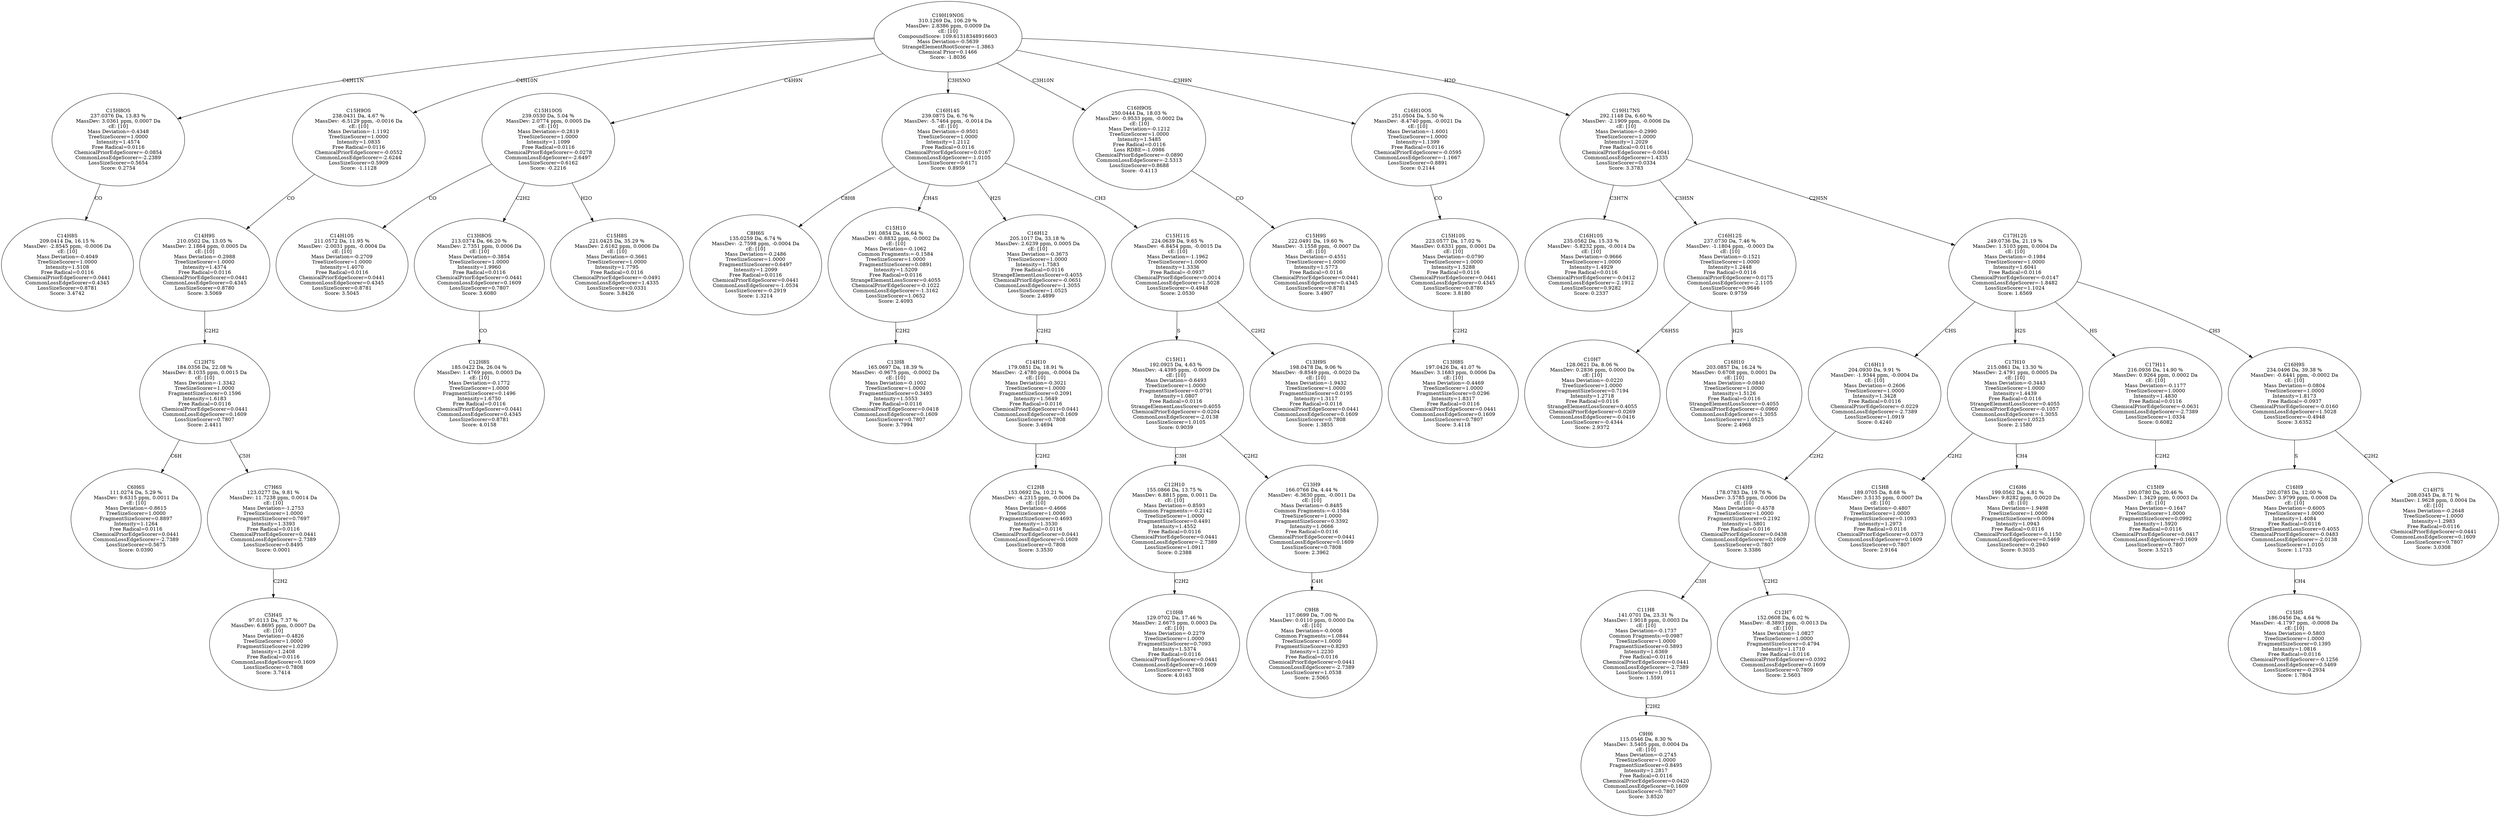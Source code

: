 strict digraph {
v1 [label="C14H8S\n209.0414 Da, 16.15 %\nMassDev: -2.8545 ppm, -0.0006 Da\ncE: [10]\nMass Deviation=-0.4049\nTreeSizeScorer=1.0000\nIntensity=1.5108\nFree Radical=0.0116\nChemicalPriorEdgeScorer=0.0441\nCommonLossEdgeScorer=0.4345\nLossSizeScorer=0.8781\nScore: 3.4742"];
v2 [label="C15H8OS\n237.0376 Da, 13.83 %\nMassDev: 3.0361 ppm, 0.0007 Da\ncE: [10]\nMass Deviation=-0.4348\nTreeSizeScorer=1.0000\nIntensity=1.4574\nFree Radical=0.0116\nChemicalPriorEdgeScorer=-0.0854\nCommonLossEdgeScorer=-2.2389\nLossSizeScorer=0.5654\nScore: 0.2754"];
v3 [label="C6H6S\n111.0274 Da, 5.29 %\nMassDev: 9.6315 ppm, 0.0011 Da\ncE: [10]\nMass Deviation=-0.8615\nTreeSizeScorer=1.0000\nFragmentSizeScorer=0.8897\nIntensity=1.1264\nFree Radical=0.0116\nChemicalPriorEdgeScorer=0.0441\nCommonLossEdgeScorer=-2.7389\nLossSizeScorer=0.5675\nScore: 0.0390"];
v4 [label="C5H4S\n97.0113 Da, 7.37 %\nMassDev: 6.8695 ppm, 0.0007 Da\ncE: [10]\nMass Deviation=-0.4826\nTreeSizeScorer=1.0000\nFragmentSizeScorer=1.0299\nIntensity=1.2408\nFree Radical=0.0116\nCommonLossEdgeScorer=0.1609\nLossSizeScorer=0.7808\nScore: 3.7414"];
v5 [label="C7H6S\n123.0277 Da, 9.81 %\nMassDev: 11.7238 ppm, 0.0014 Da\ncE: [10]\nMass Deviation=-1.2753\nTreeSizeScorer=1.0000\nFragmentSizeScorer=0.7697\nIntensity=1.3393\nFree Radical=0.0116\nChemicalPriorEdgeScorer=0.0441\nCommonLossEdgeScorer=-2.7389\nLossSizeScorer=0.8495\nScore: 0.0001"];
v6 [label="C12H7S\n184.0356 Da, 22.08 %\nMassDev: 8.1035 ppm, 0.0015 Da\ncE: [10]\nMass Deviation=-1.3342\nTreeSizeScorer=1.0000\nFragmentSizeScorer=0.1596\nIntensity=1.6183\nFree Radical=0.0116\nChemicalPriorEdgeScorer=0.0441\nCommonLossEdgeScorer=0.1609\nLossSizeScorer=0.7807\nScore: 2.4411"];
v7 [label="C14H9S\n210.0502 Da, 13.05 %\nMassDev: 2.1864 ppm, 0.0005 Da\ncE: [10]\nMass Deviation=-0.2988\nTreeSizeScorer=1.0000\nIntensity=1.4374\nFree Radical=0.0116\nChemicalPriorEdgeScorer=0.0441\nCommonLossEdgeScorer=0.4345\nLossSizeScorer=0.8780\nScore: 3.5069"];
v8 [label="C15H9OS\n238.0431 Da, 4.67 %\nMassDev: -6.5129 ppm, -0.0016 Da\ncE: [10]\nMass Deviation=-1.1192\nTreeSizeScorer=1.0000\nIntensity=1.0835\nFree Radical=0.0116\nChemicalPriorEdgeScorer=-0.0552\nCommonLossEdgeScorer=-2.6244\nLossSizeScorer=0.5909\nScore: -1.1128"];
v9 [label="C14H10S\n211.0572 Da, 11.95 %\nMassDev: -2.0031 ppm, -0.0004 Da\ncE: [10]\nMass Deviation=-0.2709\nTreeSizeScorer=1.0000\nIntensity=1.4070\nFree Radical=0.0116\nChemicalPriorEdgeScorer=0.0441\nCommonLossEdgeScorer=0.4345\nLossSizeScorer=0.8781\nScore: 3.5045"];
v10 [label="C12H8S\n185.0422 Da, 26.04 %\nMassDev: 1.4769 ppm, 0.0003 Da\ncE: [10]\nMass Deviation=-0.1772\nTreeSizeScorer=1.0000\nFragmentSizeScorer=0.1496\nIntensity=1.6750\nFree Radical=0.0116\nChemicalPriorEdgeScorer=0.0441\nCommonLossEdgeScorer=0.4345\nLossSizeScorer=0.8781\nScore: 4.0158"];
v11 [label="C13H8OS\n213.0374 Da, 66.20 %\nMassDev: 2.7351 ppm, 0.0006 Da\ncE: [10]\nMass Deviation=-0.3854\nTreeSizeScorer=1.0000\nIntensity=1.9960\nFree Radical=0.0116\nChemicalPriorEdgeScorer=0.0441\nCommonLossEdgeScorer=0.1609\nLossSizeScorer=0.7807\nScore: 3.6080"];
v12 [label="C15H8S\n221.0425 Da, 35.29 %\nMassDev: 2.6162 ppm, 0.0006 Da\ncE: [10]\nMass Deviation=-0.3661\nTreeSizeScorer=1.0000\nIntensity=1.7795\nFree Radical=0.0116\nChemicalPriorEdgeScorer=-0.0491\nCommonLossEdgeScorer=1.4335\nLossSizeScorer=0.0331\nScore: 3.8426"];
v13 [label="C15H10OS\n239.0530 Da, 5.04 %\nMassDev: 2.0774 ppm, 0.0005 Da\ncE: [10]\nMass Deviation=-0.2819\nTreeSizeScorer=1.0000\nIntensity=1.1099\nFree Radical=0.0116\nChemicalPriorEdgeScorer=-0.0278\nCommonLossEdgeScorer=-2.6497\nLossSizeScorer=0.6162\nScore: -0.2216"];
v14 [label="C8H6S\n135.0259 Da, 6.74 %\nMassDev: -2.7598 ppm, -0.0004 Da\ncE: [10]\nMass Deviation=-0.2486\nTreeSizeScorer=1.0000\nFragmentSizeScorer=0.6497\nIntensity=1.2099\nFree Radical=0.0116\nChemicalPriorEdgeScorer=0.0441\nCommonLossEdgeScorer=-1.0534\nLossSizeScorer=-0.2919\nScore: 1.3214"];
v15 [label="C13H8\n165.0697 Da, 18.39 %\nMassDev: -0.9675 ppm, -0.0002 Da\ncE: [10]\nMass Deviation=-0.1002\nTreeSizeScorer=1.0000\nFragmentSizeScorer=0.3493\nIntensity=1.5553\nFree Radical=0.0116\nChemicalPriorEdgeScorer=0.0418\nCommonLossEdgeScorer=0.1609\nLossSizeScorer=0.7807\nScore: 3.7994"];
v16 [label="C15H10\n191.0854 Da, 16.64 %\nMassDev: -0.8832 ppm, -0.0002 Da\ncE: [10]\nMass Deviation=-0.1062\nCommon Fragments:=-0.1584\nTreeSizeScorer=1.0000\nFragmentSizeScorer=0.0891\nIntensity=1.5209\nFree Radical=0.0116\nStrangeElementLossScorer=0.4055\nChemicalPriorEdgeScorer=-0.1022\nCommonLossEdgeScorer=-1.3162\nLossSizeScorer=1.0652\nScore: 2.4093"];
v17 [label="C12H8\n153.0692 Da, 10.21 %\nMassDev: -4.2315 ppm, -0.0006 Da\ncE: [10]\nMass Deviation=-0.4666\nTreeSizeScorer=1.0000\nFragmentSizeScorer=0.4693\nIntensity=1.3530\nFree Radical=0.0116\nChemicalPriorEdgeScorer=0.0441\nCommonLossEdgeScorer=0.1609\nLossSizeScorer=0.7808\nScore: 3.3530"];
v18 [label="C14H10\n179.0851 Da, 18.91 %\nMassDev: -2.4780 ppm, -0.0004 Da\ncE: [10]\nMass Deviation=-0.3021\nTreeSizeScorer=1.0000\nFragmentSizeScorer=0.2091\nIntensity=1.5649\nFree Radical=0.0116\nChemicalPriorEdgeScorer=0.0441\nCommonLossEdgeScorer=0.1609\nLossSizeScorer=0.7808\nScore: 3.4694"];
v19 [label="C16H12\n205.1017 Da, 33.18 %\nMassDev: 2.6239 ppm, 0.0005 Da\ncE: [10]\nMass Deviation=-0.3675\nTreeSizeScorer=1.0000\nIntensity=1.7583\nFree Radical=0.0116\nStrangeElementLossScorer=0.4055\nChemicalPriorEdgeScorer=-0.0651\nCommonLossEdgeScorer=-1.3055\nLossSizeScorer=1.0525\nScore: 2.4899"];
v20 [label="C10H8\n129.0702 Da, 17.46 %\nMassDev: 2.6675 ppm, 0.0003 Da\ncE: [10]\nMass Deviation=-0.2279\nTreeSizeScorer=1.0000\nFragmentSizeScorer=0.7093\nIntensity=1.5374\nFree Radical=0.0116\nChemicalPriorEdgeScorer=0.0441\nCommonLossEdgeScorer=0.1609\nLossSizeScorer=0.7808\nScore: 4.0163"];
v21 [label="C12H10\n155.0866 Da, 13.75 %\nMassDev: 6.8815 ppm, 0.0011 Da\ncE: [10]\nMass Deviation=-0.8593\nCommon Fragments:=-0.2142\nTreeSizeScorer=1.0000\nFragmentSizeScorer=0.4491\nIntensity=1.4552\nFree Radical=0.0116\nChemicalPriorEdgeScorer=0.0441\nCommonLossEdgeScorer=-2.7389\nLossSizeScorer=1.0911\nScore: 0.2388"];
v22 [label="C9H8\n117.0699 Da, 7.00 %\nMassDev: 0.0110 ppm, 0.0000 Da\ncE: [10]\nMass Deviation=-0.0008\nCommon Fragments:=1.0844\nTreeSizeScorer=1.0000\nFragmentSizeScorer=0.8293\nIntensity=1.2230\nFree Radical=0.0116\nChemicalPriorEdgeScorer=0.0441\nCommonLossEdgeScorer=-2.7389\nLossSizeScorer=1.0538\nScore: 2.5065"];
v23 [label="C13H9\n166.0766 Da, 4.44 %\nMassDev: -6.3630 ppm, -0.0011 Da\ncE: [10]\nMass Deviation=-0.8485\nCommon Fragments:=-0.1584\nTreeSizeScorer=1.0000\nFragmentSizeScorer=0.3392\nIntensity=1.0666\nFree Radical=0.0116\nChemicalPriorEdgeScorer=0.0441\nCommonLossEdgeScorer=0.1609\nLossSizeScorer=0.7808\nScore: 2.3962"];
v24 [label="C15H11\n192.0925 Da, 4.63 %\nMassDev: -4.4395 ppm, -0.0009 Da\ncE: [10]\nMass Deviation=-0.6493\nTreeSizeScorer=1.0000\nFragmentSizeScorer=0.0791\nIntensity=1.0807\nFree Radical=0.0116\nStrangeElementLossScorer=0.4055\nChemicalPriorEdgeScorer=-0.0204\nCommonLossEdgeScorer=-2.0138\nLossSizeScorer=1.0105\nScore: 0.9039"];
v25 [label="C13H9S\n198.0478 Da, 9.06 %\nMassDev: -9.8549 ppm, -0.0020 Da\ncE: [10]\nMass Deviation=-1.9432\nTreeSizeScorer=1.0000\nFragmentSizeScorer=0.0195\nIntensity=1.3117\nFree Radical=0.0116\nChemicalPriorEdgeScorer=0.0441\nCommonLossEdgeScorer=0.1609\nLossSizeScorer=0.7808\nScore: 1.3855"];
v26 [label="C15H11S\n224.0639 Da, 9.65 %\nMassDev: -6.8454 ppm, -0.0015 Da\ncE: [10]\nMass Deviation=-1.1962\nTreeSizeScorer=1.0000\nIntensity=1.3336\nFree Radical=-0.0937\nChemicalPriorEdgeScorer=0.0014\nCommonLossEdgeScorer=1.5028\nLossSizeScorer=-0.4948\nScore: 2.0530"];
v27 [label="C16H14S\n239.0875 Da, 6.76 %\nMassDev: -5.7464 ppm, -0.0014 Da\ncE: [10]\nMass Deviation=-0.9501\nTreeSizeScorer=1.0000\nIntensity=1.2112\nFree Radical=0.0116\nChemicalPriorEdgeScorer=0.0167\nCommonLossEdgeScorer=-1.0105\nLossSizeScorer=0.6171\nScore: 0.8959"];
v28 [label="C15H9S\n222.0491 Da, 19.60 %\nMassDev: -3.1558 ppm, -0.0007 Da\ncE: [10]\nMass Deviation=-0.4551\nTreeSizeScorer=1.0000\nIntensity=1.5773\nFree Radical=0.0116\nChemicalPriorEdgeScorer=0.0441\nCommonLossEdgeScorer=0.4345\nLossSizeScorer=0.8781\nScore: 3.4907"];
v29 [label="C16H9OS\n250.0444 Da, 18.03 %\nMassDev: -0.9533 ppm, -0.0002 Da\ncE: [10]\nMass Deviation=-0.1212\nTreeSizeScorer=1.0000\nIntensity=1.5485\nFree Radical=0.0116\nLoss RDBE=-1.0986\nChemicalPriorEdgeScorer=-0.0890\nCommonLossEdgeScorer=-2.5313\nLossSizeScorer=0.8688\nScore: -0.4113"];
v30 [label="C13H8S\n197.0426 Da, 41.07 %\nMassDev: 3.1683 ppm, 0.0006 Da\ncE: [10]\nMass Deviation=-0.4469\nTreeSizeScorer=1.0000\nFragmentSizeScorer=0.0296\nIntensity=1.8317\nFree Radical=0.0116\nChemicalPriorEdgeScorer=0.0441\nCommonLossEdgeScorer=0.1609\nLossSizeScorer=0.7807\nScore: 3.4118"];
v31 [label="C15H10S\n223.0577 Da, 17.02 %\nMassDev: 0.6331 ppm, 0.0001 Da\ncE: [10]\nMass Deviation=-0.0790\nTreeSizeScorer=1.0000\nIntensity=1.5288\nFree Radical=0.0116\nChemicalPriorEdgeScorer=0.0441\nCommonLossEdgeScorer=0.4345\nLossSizeScorer=0.8780\nScore: 3.8180"];
v32 [label="C16H10OS\n251.0504 Da, 5.50 %\nMassDev: -8.4740 ppm, -0.0021 Da\ncE: [10]\nMass Deviation=-1.6001\nTreeSizeScorer=1.0000\nIntensity=1.1399\nFree Radical=0.0116\nChemicalPriorEdgeScorer=-0.0595\nCommonLossEdgeScorer=-1.1667\nLossSizeScorer=0.8891\nScore: 0.2144"];
v33 [label="C16H10S\n235.0562 Da, 15.33 %\nMassDev: -5.8232 ppm, -0.0014 Da\ncE: [10]\nMass Deviation=-0.9666\nTreeSizeScorer=1.0000\nIntensity=1.4929\nFree Radical=0.0116\nChemicalPriorEdgeScorer=-0.0412\nCommonLossEdgeScorer=-2.1912\nLossSizeScorer=0.9282\nScore: 0.2337"];
v34 [label="C10H7\n128.0621 Da, 8.06 %\nMassDev: 0.2836 ppm, 0.0000 Da\ncE: [10]\nMass Deviation=-0.0220\nTreeSizeScorer=1.0000\nFragmentSizeScorer=0.7194\nIntensity=1.2718\nFree Radical=0.0116\nStrangeElementLossScorer=0.4055\nChemicalPriorEdgeScorer=0.0269\nCommonLossEdgeScorer=-0.0416\nLossSizeScorer=-0.4344\nScore: 2.9372"];
v35 [label="C16H10\n203.0857 Da, 16.24 %\nMassDev: 0.6708 ppm, 0.0001 Da\ncE: [10]\nMass Deviation=-0.0840\nTreeSizeScorer=1.0000\nIntensity=1.5126\nFree Radical=0.0116\nStrangeElementLossScorer=0.4055\nChemicalPriorEdgeScorer=-0.0960\nCommonLossEdgeScorer=-1.3055\nLossSizeScorer=1.0525\nScore: 2.4968"];
v36 [label="C16H12S\n237.0730 Da, 7.46 %\nMassDev: -1.1804 ppm, -0.0003 Da\ncE: [10]\nMass Deviation=-0.1521\nTreeSizeScorer=1.0000\nIntensity=1.2448\nFree Radical=0.0116\nChemicalPriorEdgeScorer=0.0175\nCommonLossEdgeScorer=-2.1105\nLossSizeScorer=0.9646\nScore: 0.9759"];
v37 [label="C9H6\n115.0546 Da, 8.30 %\nMassDev: 3.5405 ppm, 0.0004 Da\ncE: [10]\nMass Deviation=-0.2745\nTreeSizeScorer=1.0000\nFragmentSizeScorer=0.8495\nIntensity=1.2817\nFree Radical=0.0116\nChemicalPriorEdgeScorer=0.0420\nCommonLossEdgeScorer=0.1609\nLossSizeScorer=0.7807\nScore: 3.8520"];
v38 [label="C11H8\n141.0701 Da, 23.31 %\nMassDev: 1.9018 ppm, 0.0003 Da\ncE: [10]\nMass Deviation=-0.1737\nCommon Fragments:=0.0987\nTreeSizeScorer=1.0000\nFragmentSizeScorer=0.5893\nIntensity=1.6369\nFree Radical=0.0116\nChemicalPriorEdgeScorer=0.0441\nCommonLossEdgeScorer=-2.7389\nLossSizeScorer=1.0911\nScore: 1.5591"];
v39 [label="C12H7\n152.0608 Da, 6.02 %\nMassDev: -8.3893 ppm, -0.0013 Da\ncE: [10]\nMass Deviation=-1.0827\nTreeSizeScorer=1.0000\nFragmentSizeScorer=0.4794\nIntensity=1.1710\nFree Radical=0.0116\nChemicalPriorEdgeScorer=0.0392\nCommonLossEdgeScorer=0.1609\nLossSizeScorer=0.7809\nScore: 2.5603"];
v40 [label="C14H9\n178.0783 Da, 19.76 %\nMassDev: 3.5785 ppm, 0.0006 Da\ncE: [10]\nMass Deviation=-0.4578\nTreeSizeScorer=1.0000\nFragmentSizeScorer=0.2192\nIntensity=1.5801\nFree Radical=0.0116\nChemicalPriorEdgeScorer=0.0438\nCommonLossEdgeScorer=0.1609\nLossSizeScorer=0.7807\nScore: 3.3386"];
v41 [label="C16H11\n204.0930 Da, 9.91 %\nMassDev: -1.9344 ppm, -0.0004 Da\ncE: [10]\nMass Deviation=-0.2606\nTreeSizeScorer=1.0000\nIntensity=1.3428\nFree Radical=0.0116\nChemicalPriorEdgeScorer=-0.0229\nCommonLossEdgeScorer=-2.7389\nLossSizeScorer=1.0919\nScore: 0.4240"];
v42 [label="C15H8\n189.0705 Da, 8.68 %\nMassDev: 3.5135 ppm, 0.0007 Da\ncE: [10]\nMass Deviation=-0.4807\nTreeSizeScorer=1.0000\nFragmentSizeScorer=0.1093\nIntensity=1.2973\nFree Radical=0.0116\nChemicalPriorEdgeScorer=0.0373\nCommonLossEdgeScorer=0.1609\nLossSizeScorer=0.7807\nScore: 2.9164"];
v43 [label="C16H6\n199.0562 Da, 4.81 %\nMassDev: 9.8282 ppm, 0.0020 Da\ncE: [10]\nMass Deviation=-1.9498\nTreeSizeScorer=1.0000\nFragmentSizeScorer=0.0094\nIntensity=1.0943\nFree Radical=0.0116\nChemicalPriorEdgeScorer=-0.1150\nCommonLossEdgeScorer=0.5469\nLossSizeScorer=-0.2940\nScore: 0.3035"];
v44 [label="C17H10\n215.0861 Da, 13.30 %\nMassDev: 2.4791 ppm, 0.0005 Da\ncE: [10]\nMass Deviation=-0.3443\nTreeSizeScorer=1.0000\nIntensity=1.4439\nFree Radical=0.0116\nStrangeElementLossScorer=0.4055\nChemicalPriorEdgeScorer=-0.1057\nCommonLossEdgeScorer=-1.3055\nLossSizeScorer=1.0525\nScore: 2.1580"];
v45 [label="C15H9\n190.0780 Da, 20.46 %\nMassDev: 1.3429 ppm, 0.0003 Da\ncE: [10]\nMass Deviation=-0.1647\nTreeSizeScorer=1.0000\nFragmentSizeScorer=0.0992\nIntensity=1.5920\nFree Radical=0.0116\nChemicalPriorEdgeScorer=0.0417\nCommonLossEdgeScorer=0.1609\nLossSizeScorer=0.7807\nScore: 3.5215"];
v46 [label="C17H11\n216.0936 Da, 14.90 %\nMassDev: 0.9264 ppm, 0.0002 Da\ncE: [10]\nMass Deviation=-0.1177\nTreeSizeScorer=1.0000\nIntensity=1.4830\nFree Radical=0.0116\nChemicalPriorEdgeScorer=-0.0631\nCommonLossEdgeScorer=-2.7389\nLossSizeScorer=1.0334\nScore: 0.6082"];
v47 [label="C15H5\n186.0456 Da, 4.64 %\nMassDev: -4.1797 ppm, -0.0008 Da\ncE: [10]\nMass Deviation=-0.5803\nTreeSizeScorer=1.0000\nFragmentSizeScorer=0.1395\nIntensity=1.0816\nFree Radical=0.0116\nChemicalPriorEdgeScorer=-0.1256\nCommonLossEdgeScorer=0.5469\nLossSizeScorer=-0.2934\nScore: 1.7804"];
v48 [label="C16H9\n202.0785 Da, 12.00 %\nMassDev: 3.9799 ppm, 0.0008 Da\ncE: [10]\nMass Deviation=-0.6005\nTreeSizeScorer=1.0000\nIntensity=1.4084\nFree Radical=0.0116\nStrangeElementLossScorer=0.4055\nChemicalPriorEdgeScorer=-0.0483\nCommonLossEdgeScorer=-2.0138\nLossSizeScorer=1.0105\nScore: 1.1733"];
v49 [label="C14H7S\n208.0345 Da, 8.71 %\nMassDev: 1.9628 ppm, 0.0004 Da\ncE: [10]\nMass Deviation=-0.2648\nTreeSizeScorer=1.0000\nIntensity=1.2983\nFree Radical=0.0116\nChemicalPriorEdgeScorer=0.0441\nCommonLossEdgeScorer=0.1609\nLossSizeScorer=0.7807\nScore: 3.0308"];
v50 [label="C16H9S\n234.0496 Da, 39.38 %\nMassDev: -0.6441 ppm, -0.0002 Da\ncE: [10]\nMass Deviation=-0.0804\nTreeSizeScorer=1.0000\nIntensity=1.8173\nFree Radical=-0.0937\nChemicalPriorEdgeScorer=-0.0160\nCommonLossEdgeScorer=1.5028\nLossSizeScorer=-0.4948\nScore: 3.6352"];
v51 [label="C17H12S\n249.0736 Da, 21.19 %\nMassDev: 1.5103 ppm, 0.0004 Da\ncE: [10]\nMass Deviation=-0.1984\nTreeSizeScorer=1.0000\nIntensity=1.6041\nFree Radical=0.0116\nChemicalPriorEdgeScorer=-0.0147\nCommonLossEdgeScorer=-1.8482\nLossSizeScorer=1.1024\nScore: 1.6569"];
v52 [label="C19H17NS\n292.1148 Da, 6.60 %\nMassDev: -2.1909 ppm, -0.0006 Da\ncE: [10]\nMass Deviation=-0.2990\nTreeSizeScorer=1.0000\nIntensity=1.2029\nFree Radical=0.0116\nChemicalPriorEdgeScorer=-0.0041\nCommonLossEdgeScorer=1.4335\nLossSizeScorer=0.0334\nScore: 3.3783"];
v53 [label="C19H19NOS\n310.1269 Da, 106.29 %\nMassDev: 2.8386 ppm, 0.0009 Da\ncE: [10]\nCompoundScore: 109.61318348916603\nMass Deviation=-0.5639\nStrangeElementRootScorer=-1.3863\nChemical Prior=0.1466\nScore: -1.8036"];
v2 -> v1 [label="CO"];
v53 -> v2 [label="C4H11N"];
v6 -> v3 [label="C6H"];
v5 -> v4 [label="C2H2"];
v6 -> v5 [label="C5H"];
v7 -> v6 [label="C2H2"];
v8 -> v7 [label="CO"];
v53 -> v8 [label="C4H10N"];
v13 -> v9 [label="CO"];
v11 -> v10 [label="CO"];
v13 -> v11 [label="C2H2"];
v13 -> v12 [label="H2O"];
v53 -> v13 [label="C4H9N"];
v27 -> v14 [label="C8H8"];
v16 -> v15 [label="C2H2"];
v27 -> v16 [label="CH4S"];
v18 -> v17 [label="C2H2"];
v19 -> v18 [label="C2H2"];
v27 -> v19 [label="H2S"];
v21 -> v20 [label="C2H2"];
v24 -> v21 [label="C3H"];
v23 -> v22 [label="C4H"];
v24 -> v23 [label="C2H2"];
v26 -> v24 [label="S"];
v26 -> v25 [label="C2H2"];
v27 -> v26 [label="CH3"];
v53 -> v27 [label="C3H5NO"];
v29 -> v28 [label="CO"];
v53 -> v29 [label="C3H10N"];
v31 -> v30 [label="C2H2"];
v32 -> v31 [label="CO"];
v53 -> v32 [label="C3H9N"];
v52 -> v33 [label="C3H7N"];
v36 -> v34 [label="C6H5S"];
v36 -> v35 [label="H2S"];
v52 -> v36 [label="C3H5N"];
v38 -> v37 [label="C2H2"];
v40 -> v38 [label="C3H"];
v40 -> v39 [label="C2H2"];
v41 -> v40 [label="C2H2"];
v51 -> v41 [label="CHS"];
v44 -> v42 [label="C2H2"];
v44 -> v43 [label="CH4"];
v51 -> v44 [label="H2S"];
v46 -> v45 [label="C2H2"];
v51 -> v46 [label="HS"];
v48 -> v47 [label="CH4"];
v50 -> v48 [label="S"];
v50 -> v49 [label="C2H2"];
v51 -> v50 [label="CH3"];
v52 -> v51 [label="C2H5N"];
v53 -> v52 [label="H2O"];
}